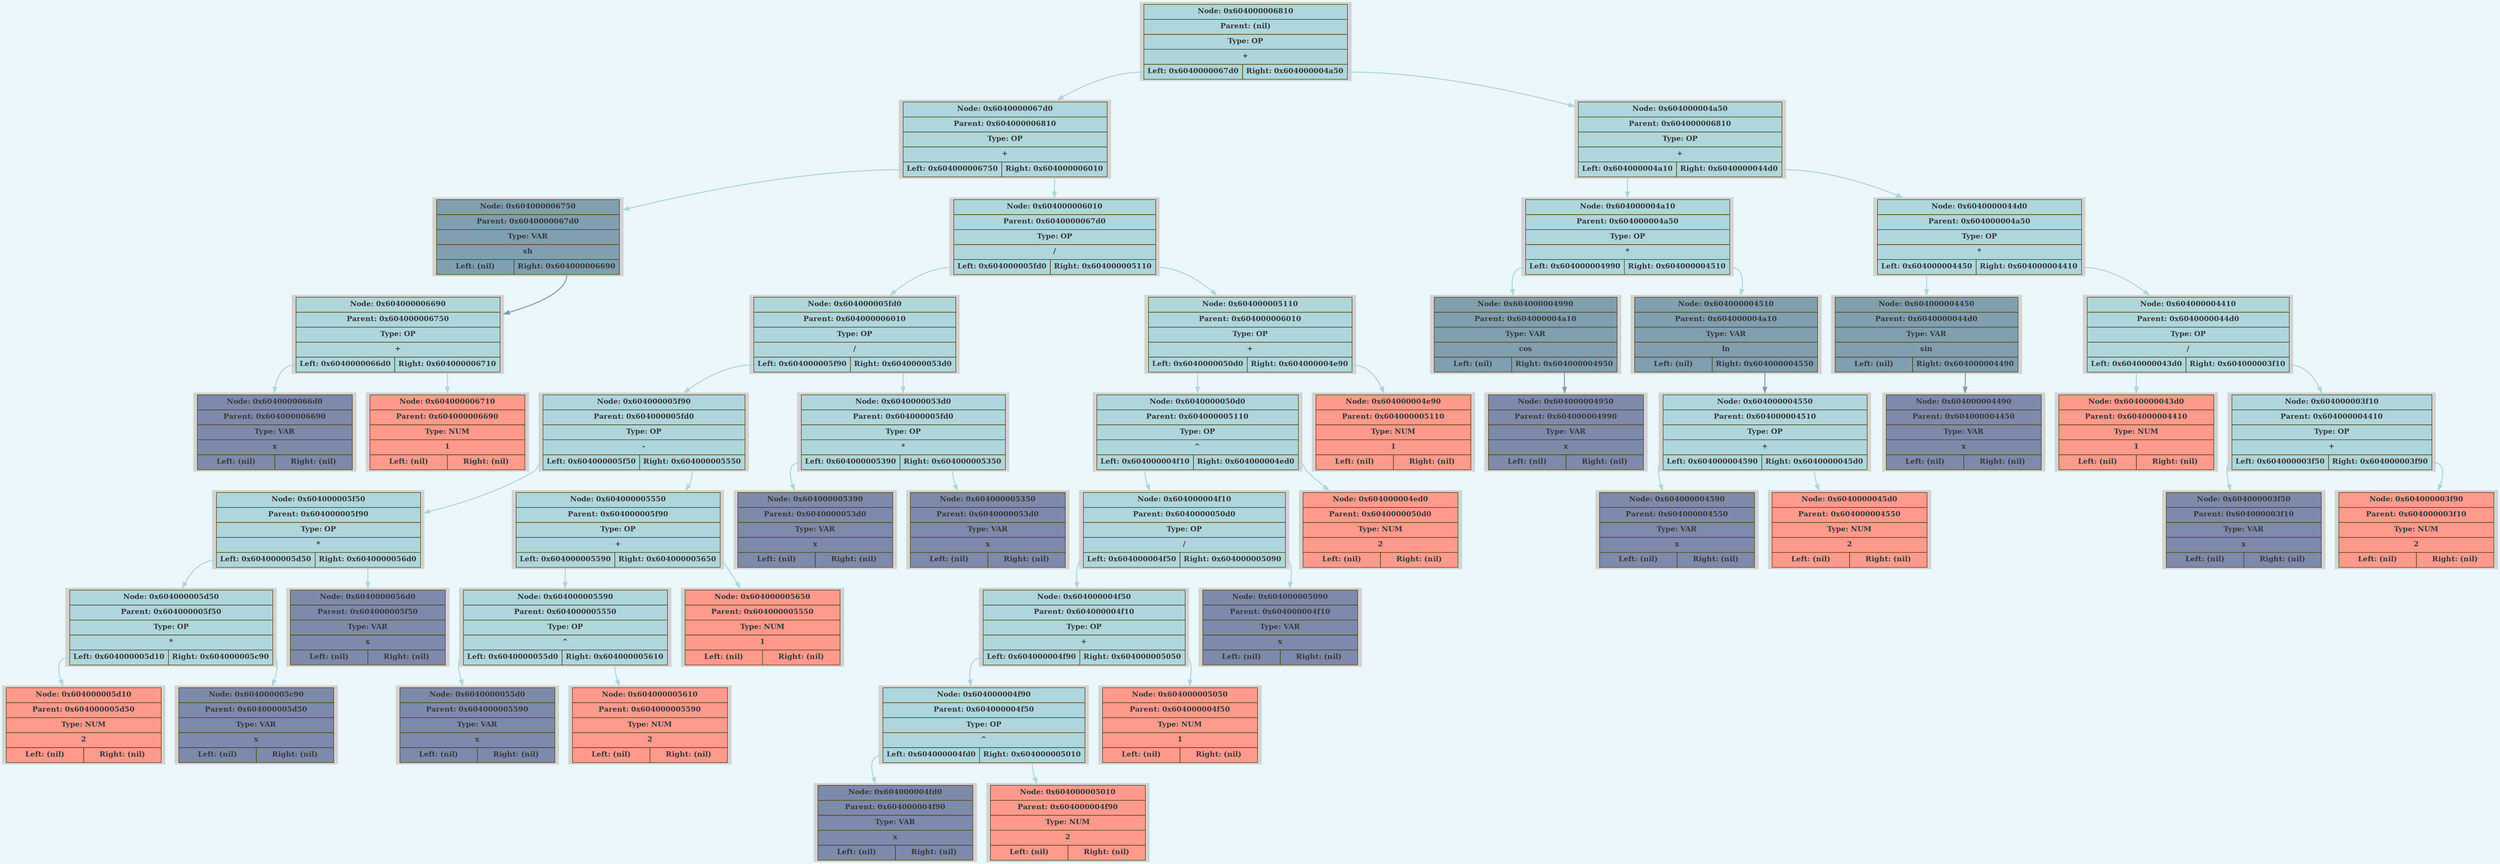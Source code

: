 digraph G {
	rankdir = HR;
	bgcolor="#ebf7fa";
	             node0x604000006810 [shape=plaintext; style=filled; label = <
		                     <table border="0" cellborder="1" cellspacing="0" cellpadding="6" bgcolor="#aed6dc" color="#4d3d03">
			                   <tr><td align='center' colspan='2'><FONT COLOR='#3a3a3a'><b>Node: 0x604000006810</b></FONT></td></tr>
			                   <tr><td align='center' colspan='2'><FONT COLOR='#3a3a3a'><b>Parent: (nil)</b></FONT></td></tr>
			                   <tr><td align='center' colspan='2'><FONT COLOR='#3a3a3a'><b>Type: OP</b></FONT></td></tr>
			                   <tr><td align='center' colspan='2'><FONT COLOR='#3a3a3a'><b>+</b></FONT></td></tr>
			                   <tr>
				                     <td WIDTH='150' PORT='left' align='center'><FONT COLOR='#3a3a3a'><b>Left: 0x6040000067d0</b></FONT></td>
				                     <td WIDTH='150' PORT='right' align='center'><FONT COLOR='#3a3a3a'><b>Right: 0x604000004a50</b></FONT></td>
			                   </tr>
		                     </table> >];
	             node0x6040000067d0 [shape=plaintext; style=filled; label = <
		                     <table border="0" cellborder="1" cellspacing="0" cellpadding="6" bgcolor="#aed6dc" color="#4d3d03">
			                   <tr><td align='center' colspan='2'><FONT COLOR='#3a3a3a'><b>Node: 0x6040000067d0</b></FONT></td></tr>
			                   <tr><td align='center' colspan='2'><FONT COLOR='#3a3a3a'><b>Parent: 0x604000006810</b></FONT></td></tr>
			                   <tr><td align='center' colspan='2'><FONT COLOR='#3a3a3a'><b>Type: OP</b></FONT></td></tr>
			                   <tr><td align='center' colspan='2'><FONT COLOR='#3a3a3a'><b>+</b></FONT></td></tr>
			                   <tr>
				                     <td WIDTH='150' PORT='left' align='center'><FONT COLOR='#3a3a3a'><b>Left: 0x604000006750</b></FONT></td>
				                     <td WIDTH='150' PORT='right' align='center'><FONT COLOR='#3a3a3a'><b>Right: 0x604000006010</b></FONT></td>
			                   </tr>
		                     </table> >];
	             node0x604000006750 [shape=plaintext; style=filled; label = <
		                     <table border="0" cellborder="1" cellspacing="0" cellpadding="6" bgcolor="#809fb0" color="#4d3d03">
			                   <tr><td align='center' colspan='2'><FONT COLOR='#3a3a3a'><b>Node: 0x604000006750</b></FONT></td></tr>
			                   <tr><td align='center' colspan='2'><FONT COLOR='#3a3a3a'><b>Parent: 0x6040000067d0</b></FONT></td></tr>
			                   <tr><td align='center' colspan='2'><FONT COLOR='#3a3a3a'><b>Type: VAR</b></FONT></td></tr>
			                   <tr><td align='center' colspan='2'><FONT COLOR='#3a3a3a'><b>sh</b></FONT></td></tr>
			                   <tr>
				                     <td WIDTH='150' PORT='left' align='center'><FONT COLOR='#3a3a3a'><b>Left: (nil)</b></FONT></td>
				                     <td WIDTH='150' PORT='right' align='center'><FONT COLOR='#3a3a3a'><b>Right: 0x604000006690</b></FONT></td>
			                   </tr>
		                     </table> >];
	             node0x604000006690 [shape=plaintext; style=filled; label = <
		                     <table border="0" cellborder="1" cellspacing="0" cellpadding="6" bgcolor="#aed6dc" color="#4d3d03">
			                   <tr><td align='center' colspan='2'><FONT COLOR='#3a3a3a'><b>Node: 0x604000006690</b></FONT></td></tr>
			                   <tr><td align='center' colspan='2'><FONT COLOR='#3a3a3a'><b>Parent: 0x604000006750</b></FONT></td></tr>
			                   <tr><td align='center' colspan='2'><FONT COLOR='#3a3a3a'><b>Type: OP</b></FONT></td></tr>
			                   <tr><td align='center' colspan='2'><FONT COLOR='#3a3a3a'><b>+</b></FONT></td></tr>
			                   <tr>
				                     <td WIDTH='150' PORT='left' align='center'><FONT COLOR='#3a3a3a'><b>Left: 0x6040000066d0</b></FONT></td>
				                     <td WIDTH='150' PORT='right' align='center'><FONT COLOR='#3a3a3a'><b>Right: 0x604000006710</b></FONT></td>
			                   </tr>
		                     </table> >];
	             node0x6040000066d0 [shape=plaintext; style=filled; label = <
		                     <table border="0" cellborder="1" cellspacing="0" cellpadding="6" bgcolor="#7e8aab" color="#4d3d03">
			                   <tr><td align='center' colspan='2'><FONT COLOR='#3a3a3a'><b>Node: 0x6040000066d0</b></FONT></td></tr>
			                   <tr><td align='center' colspan='2'><FONT COLOR='#3a3a3a'><b>Parent: 0x604000006690</b></FONT></td></tr>
			                   <tr><td align='center' colspan='2'><FONT COLOR='#3a3a3a'><b>Type: VAR</b></FONT></td></tr>
			                   <tr><td align='center' colspan='2'><FONT COLOR='#3a3a3a'><b>x</b></FONT></td></tr>
			                   <tr>
				                     <td WIDTH='150' PORT='left' align='center'><FONT COLOR='#3a3a3a'><b>Left: (nil)</b></FONT></td>
				                     <td WIDTH='150' PORT='right' align='center'><FONT COLOR='#3a3a3a'><b>Right: (nil)</b></FONT></td>
			                   </tr>
		                     </table> >];
	node0x604000006690:left -> node0x6040000066d0 [color="#aed6dc" style=bold; weight=1000];
	             node0x604000006710 [shape=plaintext; style=filled; label = <
		                     <table border="0" cellborder="1" cellspacing="0" cellpadding="6" bgcolor="#ff9a8d" color="#4d3d03">
			                   <tr><td align='center' colspan='2'><FONT COLOR='#3a3a3a'><b>Node: 0x604000006710</b></FONT></td></tr>
			                   <tr><td align='center' colspan='2'><FONT COLOR='#3a3a3a'><b>Parent: 0x604000006690</b></FONT></td></tr>
			                   <tr><td align='center' colspan='2'><FONT COLOR='#3a3a3a'><b>Type: NUM</b></FONT></td></tr>
			                   <tr><td align='center' colspan='2'><FONT COLOR='#3a3a3a'><b>1</b></FONT></td></tr>
			                   <tr>
				                     <td WIDTH='150' PORT='left' align='center'><FONT COLOR='#3a3a3a'><b>Left: (nil)</b></FONT></td>
				                     <td WIDTH='150' PORT='right' align='center'><FONT COLOR='#3a3a3a'><b>Right: (nil)</b></FONT></td>
			                   </tr>
		                     </table> >];
	node0x604000006690:right -> node0x604000006710 [color="#aed6dc" style=bold; weight=1000];
	node0x604000006750:right -> node0x604000006690 [color="#809fb0" style=bold; weight=1000];
	node0x6040000067d0:left -> node0x604000006750 [color="#aed6dc" style=bold; weight=1000];
	             node0x604000006010 [shape=plaintext; style=filled; label = <
		                     <table border="0" cellborder="1" cellspacing="0" cellpadding="6" bgcolor="#aed6dc" color="#4d3d03">
			                   <tr><td align='center' colspan='2'><FONT COLOR='#3a3a3a'><b>Node: 0x604000006010</b></FONT></td></tr>
			                   <tr><td align='center' colspan='2'><FONT COLOR='#3a3a3a'><b>Parent: 0x6040000067d0</b></FONT></td></tr>
			                   <tr><td align='center' colspan='2'><FONT COLOR='#3a3a3a'><b>Type: OP</b></FONT></td></tr>
			                   <tr><td align='center' colspan='2'><FONT COLOR='#3a3a3a'><b>/</b></FONT></td></tr>
			                   <tr>
				                     <td WIDTH='150' PORT='left' align='center'><FONT COLOR='#3a3a3a'><b>Left: 0x604000005fd0</b></FONT></td>
				                     <td WIDTH='150' PORT='right' align='center'><FONT COLOR='#3a3a3a'><b>Right: 0x604000005110</b></FONT></td>
			                   </tr>
		                     </table> >];
	             node0x604000005fd0 [shape=plaintext; style=filled; label = <
		                     <table border="0" cellborder="1" cellspacing="0" cellpadding="6" bgcolor="#aed6dc" color="#4d3d03">
			                   <tr><td align='center' colspan='2'><FONT COLOR='#3a3a3a'><b>Node: 0x604000005fd0</b></FONT></td></tr>
			                   <tr><td align='center' colspan='2'><FONT COLOR='#3a3a3a'><b>Parent: 0x604000006010</b></FONT></td></tr>
			                   <tr><td align='center' colspan='2'><FONT COLOR='#3a3a3a'><b>Type: OP</b></FONT></td></tr>
			                   <tr><td align='center' colspan='2'><FONT COLOR='#3a3a3a'><b>/</b></FONT></td></tr>
			                   <tr>
				                     <td WIDTH='150' PORT='left' align='center'><FONT COLOR='#3a3a3a'><b>Left: 0x604000005f90</b></FONT></td>
				                     <td WIDTH='150' PORT='right' align='center'><FONT COLOR='#3a3a3a'><b>Right: 0x6040000053d0</b></FONT></td>
			                   </tr>
		                     </table> >];
	             node0x604000005f90 [shape=plaintext; style=filled; label = <
		                     <table border="0" cellborder="1" cellspacing="0" cellpadding="6" bgcolor="#aed6dc" color="#4d3d03">
			                   <tr><td align='center' colspan='2'><FONT COLOR='#3a3a3a'><b>Node: 0x604000005f90</b></FONT></td></tr>
			                   <tr><td align='center' colspan='2'><FONT COLOR='#3a3a3a'><b>Parent: 0x604000005fd0</b></FONT></td></tr>
			                   <tr><td align='center' colspan='2'><FONT COLOR='#3a3a3a'><b>Type: OP</b></FONT></td></tr>
			                   <tr><td align='center' colspan='2'><FONT COLOR='#3a3a3a'><b>-</b></FONT></td></tr>
			                   <tr>
				                     <td WIDTH='150' PORT='left' align='center'><FONT COLOR='#3a3a3a'><b>Left: 0x604000005f50</b></FONT></td>
				                     <td WIDTH='150' PORT='right' align='center'><FONT COLOR='#3a3a3a'><b>Right: 0x604000005550</b></FONT></td>
			                   </tr>
		                     </table> >];
	             node0x604000005f50 [shape=plaintext; style=filled; label = <
		                     <table border="0" cellborder="1" cellspacing="0" cellpadding="6" bgcolor="#aed6dc" color="#4d3d03">
			                   <tr><td align='center' colspan='2'><FONT COLOR='#3a3a3a'><b>Node: 0x604000005f50</b></FONT></td></tr>
			                   <tr><td align='center' colspan='2'><FONT COLOR='#3a3a3a'><b>Parent: 0x604000005f90</b></FONT></td></tr>
			                   <tr><td align='center' colspan='2'><FONT COLOR='#3a3a3a'><b>Type: OP</b></FONT></td></tr>
			                   <tr><td align='center' colspan='2'><FONT COLOR='#3a3a3a'><b>*</b></FONT></td></tr>
			                   <tr>
				                     <td WIDTH='150' PORT='left' align='center'><FONT COLOR='#3a3a3a'><b>Left: 0x604000005d50</b></FONT></td>
				                     <td WIDTH='150' PORT='right' align='center'><FONT COLOR='#3a3a3a'><b>Right: 0x6040000056d0</b></FONT></td>
			                   </tr>
		                     </table> >];
	             node0x604000005d50 [shape=plaintext; style=filled; label = <
		                     <table border="0" cellborder="1" cellspacing="0" cellpadding="6" bgcolor="#aed6dc" color="#4d3d03">
			                   <tr><td align='center' colspan='2'><FONT COLOR='#3a3a3a'><b>Node: 0x604000005d50</b></FONT></td></tr>
			                   <tr><td align='center' colspan='2'><FONT COLOR='#3a3a3a'><b>Parent: 0x604000005f50</b></FONT></td></tr>
			                   <tr><td align='center' colspan='2'><FONT COLOR='#3a3a3a'><b>Type: OP</b></FONT></td></tr>
			                   <tr><td align='center' colspan='2'><FONT COLOR='#3a3a3a'><b>*</b></FONT></td></tr>
			                   <tr>
				                     <td WIDTH='150' PORT='left' align='center'><FONT COLOR='#3a3a3a'><b>Left: 0x604000005d10</b></FONT></td>
				                     <td WIDTH='150' PORT='right' align='center'><FONT COLOR='#3a3a3a'><b>Right: 0x604000005c90</b></FONT></td>
			                   </tr>
		                     </table> >];
	             node0x604000005d10 [shape=plaintext; style=filled; label = <
		                     <table border="0" cellborder="1" cellspacing="0" cellpadding="6" bgcolor="#ff9a8d" color="#4d3d03">
			                   <tr><td align='center' colspan='2'><FONT COLOR='#3a3a3a'><b>Node: 0x604000005d10</b></FONT></td></tr>
			                   <tr><td align='center' colspan='2'><FONT COLOR='#3a3a3a'><b>Parent: 0x604000005d50</b></FONT></td></tr>
			                   <tr><td align='center' colspan='2'><FONT COLOR='#3a3a3a'><b>Type: NUM</b></FONT></td></tr>
			                   <tr><td align='center' colspan='2'><FONT COLOR='#3a3a3a'><b>2</b></FONT></td></tr>
			                   <tr>
				                     <td WIDTH='150' PORT='left' align='center'><FONT COLOR='#3a3a3a'><b>Left: (nil)</b></FONT></td>
				                     <td WIDTH='150' PORT='right' align='center'><FONT COLOR='#3a3a3a'><b>Right: (nil)</b></FONT></td>
			                   </tr>
		                     </table> >];
	node0x604000005d50:left -> node0x604000005d10 [color="#aed6dc" style=bold; weight=1000];
	             node0x604000005c90 [shape=plaintext; style=filled; label = <
		                     <table border="0" cellborder="1" cellspacing="0" cellpadding="6" bgcolor="#7e8aab" color="#4d3d03">
			                   <tr><td align='center' colspan='2'><FONT COLOR='#3a3a3a'><b>Node: 0x604000005c90</b></FONT></td></tr>
			                   <tr><td align='center' colspan='2'><FONT COLOR='#3a3a3a'><b>Parent: 0x604000005d50</b></FONT></td></tr>
			                   <tr><td align='center' colspan='2'><FONT COLOR='#3a3a3a'><b>Type: VAR</b></FONT></td></tr>
			                   <tr><td align='center' colspan='2'><FONT COLOR='#3a3a3a'><b>x</b></FONT></td></tr>
			                   <tr>
				                     <td WIDTH='150' PORT='left' align='center'><FONT COLOR='#3a3a3a'><b>Left: (nil)</b></FONT></td>
				                     <td WIDTH='150' PORT='right' align='center'><FONT COLOR='#3a3a3a'><b>Right: (nil)</b></FONT></td>
			                   </tr>
		                     </table> >];
	node0x604000005d50:right -> node0x604000005c90 [color="#aed6dc" style=bold; weight=1000];
	node0x604000005f50:left -> node0x604000005d50 [color="#aed6dc" style=bold; weight=1000];
	             node0x6040000056d0 [shape=plaintext; style=filled; label = <
		                     <table border="0" cellborder="1" cellspacing="0" cellpadding="6" bgcolor="#7e8aab" color="#4d3d03">
			                   <tr><td align='center' colspan='2'><FONT COLOR='#3a3a3a'><b>Node: 0x6040000056d0</b></FONT></td></tr>
			                   <tr><td align='center' colspan='2'><FONT COLOR='#3a3a3a'><b>Parent: 0x604000005f50</b></FONT></td></tr>
			                   <tr><td align='center' colspan='2'><FONT COLOR='#3a3a3a'><b>Type: VAR</b></FONT></td></tr>
			                   <tr><td align='center' colspan='2'><FONT COLOR='#3a3a3a'><b>x</b></FONT></td></tr>
			                   <tr>
				                     <td WIDTH='150' PORT='left' align='center'><FONT COLOR='#3a3a3a'><b>Left: (nil)</b></FONT></td>
				                     <td WIDTH='150' PORT='right' align='center'><FONT COLOR='#3a3a3a'><b>Right: (nil)</b></FONT></td>
			                   </tr>
		                     </table> >];
	node0x604000005f50:right -> node0x6040000056d0 [color="#aed6dc" style=bold; weight=1000];
	node0x604000005f90:left -> node0x604000005f50 [color="#aed6dc" style=bold; weight=1000];
	             node0x604000005550 [shape=plaintext; style=filled; label = <
		                     <table border="0" cellborder="1" cellspacing="0" cellpadding="6" bgcolor="#aed6dc" color="#4d3d03">
			                   <tr><td align='center' colspan='2'><FONT COLOR='#3a3a3a'><b>Node: 0x604000005550</b></FONT></td></tr>
			                   <tr><td align='center' colspan='2'><FONT COLOR='#3a3a3a'><b>Parent: 0x604000005f90</b></FONT></td></tr>
			                   <tr><td align='center' colspan='2'><FONT COLOR='#3a3a3a'><b>Type: OP</b></FONT></td></tr>
			                   <tr><td align='center' colspan='2'><FONT COLOR='#3a3a3a'><b>+</b></FONT></td></tr>
			                   <tr>
				                     <td WIDTH='150' PORT='left' align='center'><FONT COLOR='#3a3a3a'><b>Left: 0x604000005590</b></FONT></td>
				                     <td WIDTH='150' PORT='right' align='center'><FONT COLOR='#3a3a3a'><b>Right: 0x604000005650</b></FONT></td>
			                   </tr>
		                     </table> >];
	             node0x604000005590 [shape=plaintext; style=filled; label = <
		                     <table border="0" cellborder="1" cellspacing="0" cellpadding="6" bgcolor="#aed6dc" color="#4d3d03">
			                   <tr><td align='center' colspan='2'><FONT COLOR='#3a3a3a'><b>Node: 0x604000005590</b></FONT></td></tr>
			                   <tr><td align='center' colspan='2'><FONT COLOR='#3a3a3a'><b>Parent: 0x604000005550</b></FONT></td></tr>
			                   <tr><td align='center' colspan='2'><FONT COLOR='#3a3a3a'><b>Type: OP</b></FONT></td></tr>
			                   <tr><td align='center' colspan='2'><FONT COLOR='#3a3a3a'><b>^</b></FONT></td></tr>
			                   <tr>
				                     <td WIDTH='150' PORT='left' align='center'><FONT COLOR='#3a3a3a'><b>Left: 0x6040000055d0</b></FONT></td>
				                     <td WIDTH='150' PORT='right' align='center'><FONT COLOR='#3a3a3a'><b>Right: 0x604000005610</b></FONT></td>
			                   </tr>
		                     </table> >];
	             node0x6040000055d0 [shape=plaintext; style=filled; label = <
		                     <table border="0" cellborder="1" cellspacing="0" cellpadding="6" bgcolor="#7e8aab" color="#4d3d03">
			                   <tr><td align='center' colspan='2'><FONT COLOR='#3a3a3a'><b>Node: 0x6040000055d0</b></FONT></td></tr>
			                   <tr><td align='center' colspan='2'><FONT COLOR='#3a3a3a'><b>Parent: 0x604000005590</b></FONT></td></tr>
			                   <tr><td align='center' colspan='2'><FONT COLOR='#3a3a3a'><b>Type: VAR</b></FONT></td></tr>
			                   <tr><td align='center' colspan='2'><FONT COLOR='#3a3a3a'><b>x</b></FONT></td></tr>
			                   <tr>
				                     <td WIDTH='150' PORT='left' align='center'><FONT COLOR='#3a3a3a'><b>Left: (nil)</b></FONT></td>
				                     <td WIDTH='150' PORT='right' align='center'><FONT COLOR='#3a3a3a'><b>Right: (nil)</b></FONT></td>
			                   </tr>
		                     </table> >];
	node0x604000005590:left -> node0x6040000055d0 [color="#aed6dc" style=bold; weight=1000];
	             node0x604000005610 [shape=plaintext; style=filled; label = <
		                     <table border="0" cellborder="1" cellspacing="0" cellpadding="6" bgcolor="#ff9a8d" color="#4d3d03">
			                   <tr><td align='center' colspan='2'><FONT COLOR='#3a3a3a'><b>Node: 0x604000005610</b></FONT></td></tr>
			                   <tr><td align='center' colspan='2'><FONT COLOR='#3a3a3a'><b>Parent: 0x604000005590</b></FONT></td></tr>
			                   <tr><td align='center' colspan='2'><FONT COLOR='#3a3a3a'><b>Type: NUM</b></FONT></td></tr>
			                   <tr><td align='center' colspan='2'><FONT COLOR='#3a3a3a'><b>2</b></FONT></td></tr>
			                   <tr>
				                     <td WIDTH='150' PORT='left' align='center'><FONT COLOR='#3a3a3a'><b>Left: (nil)</b></FONT></td>
				                     <td WIDTH='150' PORT='right' align='center'><FONT COLOR='#3a3a3a'><b>Right: (nil)</b></FONT></td>
			                   </tr>
		                     </table> >];
	node0x604000005590:right -> node0x604000005610 [color="#aed6dc" style=bold; weight=1000];
	node0x604000005550:left -> node0x604000005590 [color="#aed6dc" style=bold; weight=1000];
	             node0x604000005650 [shape=plaintext; style=filled; label = <
		                     <table border="0" cellborder="1" cellspacing="0" cellpadding="6" bgcolor="#ff9a8d" color="#4d3d03">
			                   <tr><td align='center' colspan='2'><FONT COLOR='#3a3a3a'><b>Node: 0x604000005650</b></FONT></td></tr>
			                   <tr><td align='center' colspan='2'><FONT COLOR='#3a3a3a'><b>Parent: 0x604000005550</b></FONT></td></tr>
			                   <tr><td align='center' colspan='2'><FONT COLOR='#3a3a3a'><b>Type: NUM</b></FONT></td></tr>
			                   <tr><td align='center' colspan='2'><FONT COLOR='#3a3a3a'><b>1</b></FONT></td></tr>
			                   <tr>
				                     <td WIDTH='150' PORT='left' align='center'><FONT COLOR='#3a3a3a'><b>Left: (nil)</b></FONT></td>
				                     <td WIDTH='150' PORT='right' align='center'><FONT COLOR='#3a3a3a'><b>Right: (nil)</b></FONT></td>
			                   </tr>
		                     </table> >];
	node0x604000005550:right -> node0x604000005650 [color="#aed6dc" style=bold; weight=1000];
	node0x604000005f90:right -> node0x604000005550 [color="#aed6dc" style=bold; weight=1000];
	node0x604000005fd0:left -> node0x604000005f90 [color="#aed6dc" style=bold; weight=1000];
	             node0x6040000053d0 [shape=plaintext; style=filled; label = <
		                     <table border="0" cellborder="1" cellspacing="0" cellpadding="6" bgcolor="#aed6dc" color="#4d3d03">
			                   <tr><td align='center' colspan='2'><FONT COLOR='#3a3a3a'><b>Node: 0x6040000053d0</b></FONT></td></tr>
			                   <tr><td align='center' colspan='2'><FONT COLOR='#3a3a3a'><b>Parent: 0x604000005fd0</b></FONT></td></tr>
			                   <tr><td align='center' colspan='2'><FONT COLOR='#3a3a3a'><b>Type: OP</b></FONT></td></tr>
			                   <tr><td align='center' colspan='2'><FONT COLOR='#3a3a3a'><b>*</b></FONT></td></tr>
			                   <tr>
				                     <td WIDTH='150' PORT='left' align='center'><FONT COLOR='#3a3a3a'><b>Left: 0x604000005390</b></FONT></td>
				                     <td WIDTH='150' PORT='right' align='center'><FONT COLOR='#3a3a3a'><b>Right: 0x604000005350</b></FONT></td>
			                   </tr>
		                     </table> >];
	             node0x604000005390 [shape=plaintext; style=filled; label = <
		                     <table border="0" cellborder="1" cellspacing="0" cellpadding="6" bgcolor="#7e8aab" color="#4d3d03">
			                   <tr><td align='center' colspan='2'><FONT COLOR='#3a3a3a'><b>Node: 0x604000005390</b></FONT></td></tr>
			                   <tr><td align='center' colspan='2'><FONT COLOR='#3a3a3a'><b>Parent: 0x6040000053d0</b></FONT></td></tr>
			                   <tr><td align='center' colspan='2'><FONT COLOR='#3a3a3a'><b>Type: VAR</b></FONT></td></tr>
			                   <tr><td align='center' colspan='2'><FONT COLOR='#3a3a3a'><b>x</b></FONT></td></tr>
			                   <tr>
				                     <td WIDTH='150' PORT='left' align='center'><FONT COLOR='#3a3a3a'><b>Left: (nil)</b></FONT></td>
				                     <td WIDTH='150' PORT='right' align='center'><FONT COLOR='#3a3a3a'><b>Right: (nil)</b></FONT></td>
			                   </tr>
		                     </table> >];
	node0x6040000053d0:left -> node0x604000005390 [color="#aed6dc" style=bold; weight=1000];
	             node0x604000005350 [shape=plaintext; style=filled; label = <
		                     <table border="0" cellborder="1" cellspacing="0" cellpadding="6" bgcolor="#7e8aab" color="#4d3d03">
			                   <tr><td align='center' colspan='2'><FONT COLOR='#3a3a3a'><b>Node: 0x604000005350</b></FONT></td></tr>
			                   <tr><td align='center' colspan='2'><FONT COLOR='#3a3a3a'><b>Parent: 0x6040000053d0</b></FONT></td></tr>
			                   <tr><td align='center' colspan='2'><FONT COLOR='#3a3a3a'><b>Type: VAR</b></FONT></td></tr>
			                   <tr><td align='center' colspan='2'><FONT COLOR='#3a3a3a'><b>x</b></FONT></td></tr>
			                   <tr>
				                     <td WIDTH='150' PORT='left' align='center'><FONT COLOR='#3a3a3a'><b>Left: (nil)</b></FONT></td>
				                     <td WIDTH='150' PORT='right' align='center'><FONT COLOR='#3a3a3a'><b>Right: (nil)</b></FONT></td>
			                   </tr>
		                     </table> >];
	node0x6040000053d0:right -> node0x604000005350 [color="#aed6dc" style=bold; weight=1000];
	node0x604000005fd0:right -> node0x6040000053d0 [color="#aed6dc" style=bold; weight=1000];
	node0x604000006010:left -> node0x604000005fd0 [color="#aed6dc" style=bold; weight=1000];
	             node0x604000005110 [shape=plaintext; style=filled; label = <
		                     <table border="0" cellborder="1" cellspacing="0" cellpadding="6" bgcolor="#aed6dc" color="#4d3d03">
			                   <tr><td align='center' colspan='2'><FONT COLOR='#3a3a3a'><b>Node: 0x604000005110</b></FONT></td></tr>
			                   <tr><td align='center' colspan='2'><FONT COLOR='#3a3a3a'><b>Parent: 0x604000006010</b></FONT></td></tr>
			                   <tr><td align='center' colspan='2'><FONT COLOR='#3a3a3a'><b>Type: OP</b></FONT></td></tr>
			                   <tr><td align='center' colspan='2'><FONT COLOR='#3a3a3a'><b>+</b></FONT></td></tr>
			                   <tr>
				                     <td WIDTH='150' PORT='left' align='center'><FONT COLOR='#3a3a3a'><b>Left: 0x6040000050d0</b></FONT></td>
				                     <td WIDTH='150' PORT='right' align='center'><FONT COLOR='#3a3a3a'><b>Right: 0x604000004e90</b></FONT></td>
			                   </tr>
		                     </table> >];
	             node0x6040000050d0 [shape=plaintext; style=filled; label = <
		                     <table border="0" cellborder="1" cellspacing="0" cellpadding="6" bgcolor="#aed6dc" color="#4d3d03">
			                   <tr><td align='center' colspan='2'><FONT COLOR='#3a3a3a'><b>Node: 0x6040000050d0</b></FONT></td></tr>
			                   <tr><td align='center' colspan='2'><FONT COLOR='#3a3a3a'><b>Parent: 0x604000005110</b></FONT></td></tr>
			                   <tr><td align='center' colspan='2'><FONT COLOR='#3a3a3a'><b>Type: OP</b></FONT></td></tr>
			                   <tr><td align='center' colspan='2'><FONT COLOR='#3a3a3a'><b>^</b></FONT></td></tr>
			                   <tr>
				                     <td WIDTH='150' PORT='left' align='center'><FONT COLOR='#3a3a3a'><b>Left: 0x604000004f10</b></FONT></td>
				                     <td WIDTH='150' PORT='right' align='center'><FONT COLOR='#3a3a3a'><b>Right: 0x604000004ed0</b></FONT></td>
			                   </tr>
		                     </table> >];
	             node0x604000004f10 [shape=plaintext; style=filled; label = <
		                     <table border="0" cellborder="1" cellspacing="0" cellpadding="6" bgcolor="#aed6dc" color="#4d3d03">
			                   <tr><td align='center' colspan='2'><FONT COLOR='#3a3a3a'><b>Node: 0x604000004f10</b></FONT></td></tr>
			                   <tr><td align='center' colspan='2'><FONT COLOR='#3a3a3a'><b>Parent: 0x6040000050d0</b></FONT></td></tr>
			                   <tr><td align='center' colspan='2'><FONT COLOR='#3a3a3a'><b>Type: OP</b></FONT></td></tr>
			                   <tr><td align='center' colspan='2'><FONT COLOR='#3a3a3a'><b>/</b></FONT></td></tr>
			                   <tr>
				                     <td WIDTH='150' PORT='left' align='center'><FONT COLOR='#3a3a3a'><b>Left: 0x604000004f50</b></FONT></td>
				                     <td WIDTH='150' PORT='right' align='center'><FONT COLOR='#3a3a3a'><b>Right: 0x604000005090</b></FONT></td>
			                   </tr>
		                     </table> >];
	             node0x604000004f50 [shape=plaintext; style=filled; label = <
		                     <table border="0" cellborder="1" cellspacing="0" cellpadding="6" bgcolor="#aed6dc" color="#4d3d03">
			                   <tr><td align='center' colspan='2'><FONT COLOR='#3a3a3a'><b>Node: 0x604000004f50</b></FONT></td></tr>
			                   <tr><td align='center' colspan='2'><FONT COLOR='#3a3a3a'><b>Parent: 0x604000004f10</b></FONT></td></tr>
			                   <tr><td align='center' colspan='2'><FONT COLOR='#3a3a3a'><b>Type: OP</b></FONT></td></tr>
			                   <tr><td align='center' colspan='2'><FONT COLOR='#3a3a3a'><b>+</b></FONT></td></tr>
			                   <tr>
				                     <td WIDTH='150' PORT='left' align='center'><FONT COLOR='#3a3a3a'><b>Left: 0x604000004f90</b></FONT></td>
				                     <td WIDTH='150' PORT='right' align='center'><FONT COLOR='#3a3a3a'><b>Right: 0x604000005050</b></FONT></td>
			                   </tr>
		                     </table> >];
	             node0x604000004f90 [shape=plaintext; style=filled; label = <
		                     <table border="0" cellborder="1" cellspacing="0" cellpadding="6" bgcolor="#aed6dc" color="#4d3d03">
			                   <tr><td align='center' colspan='2'><FONT COLOR='#3a3a3a'><b>Node: 0x604000004f90</b></FONT></td></tr>
			                   <tr><td align='center' colspan='2'><FONT COLOR='#3a3a3a'><b>Parent: 0x604000004f50</b></FONT></td></tr>
			                   <tr><td align='center' colspan='2'><FONT COLOR='#3a3a3a'><b>Type: OP</b></FONT></td></tr>
			                   <tr><td align='center' colspan='2'><FONT COLOR='#3a3a3a'><b>^</b></FONT></td></tr>
			                   <tr>
				                     <td WIDTH='150' PORT='left' align='center'><FONT COLOR='#3a3a3a'><b>Left: 0x604000004fd0</b></FONT></td>
				                     <td WIDTH='150' PORT='right' align='center'><FONT COLOR='#3a3a3a'><b>Right: 0x604000005010</b></FONT></td>
			                   </tr>
		                     </table> >];
	             node0x604000004fd0 [shape=plaintext; style=filled; label = <
		                     <table border="0" cellborder="1" cellspacing="0" cellpadding="6" bgcolor="#7e8aab" color="#4d3d03">
			                   <tr><td align='center' colspan='2'><FONT COLOR='#3a3a3a'><b>Node: 0x604000004fd0</b></FONT></td></tr>
			                   <tr><td align='center' colspan='2'><FONT COLOR='#3a3a3a'><b>Parent: 0x604000004f90</b></FONT></td></tr>
			                   <tr><td align='center' colspan='2'><FONT COLOR='#3a3a3a'><b>Type: VAR</b></FONT></td></tr>
			                   <tr><td align='center' colspan='2'><FONT COLOR='#3a3a3a'><b>x</b></FONT></td></tr>
			                   <tr>
				                     <td WIDTH='150' PORT='left' align='center'><FONT COLOR='#3a3a3a'><b>Left: (nil)</b></FONT></td>
				                     <td WIDTH='150' PORT='right' align='center'><FONT COLOR='#3a3a3a'><b>Right: (nil)</b></FONT></td>
			                   </tr>
		                     </table> >];
	node0x604000004f90:left -> node0x604000004fd0 [color="#aed6dc" style=bold; weight=1000];
	             node0x604000005010 [shape=plaintext; style=filled; label = <
		                     <table border="0" cellborder="1" cellspacing="0" cellpadding="6" bgcolor="#ff9a8d" color="#4d3d03">
			                   <tr><td align='center' colspan='2'><FONT COLOR='#3a3a3a'><b>Node: 0x604000005010</b></FONT></td></tr>
			                   <tr><td align='center' colspan='2'><FONT COLOR='#3a3a3a'><b>Parent: 0x604000004f90</b></FONT></td></tr>
			                   <tr><td align='center' colspan='2'><FONT COLOR='#3a3a3a'><b>Type: NUM</b></FONT></td></tr>
			                   <tr><td align='center' colspan='2'><FONT COLOR='#3a3a3a'><b>2</b></FONT></td></tr>
			                   <tr>
				                     <td WIDTH='150' PORT='left' align='center'><FONT COLOR='#3a3a3a'><b>Left: (nil)</b></FONT></td>
				                     <td WIDTH='150' PORT='right' align='center'><FONT COLOR='#3a3a3a'><b>Right: (nil)</b></FONT></td>
			                   </tr>
		                     </table> >];
	node0x604000004f90:right -> node0x604000005010 [color="#aed6dc" style=bold; weight=1000];
	node0x604000004f50:left -> node0x604000004f90 [color="#aed6dc" style=bold; weight=1000];
	             node0x604000005050 [shape=plaintext; style=filled; label = <
		                     <table border="0" cellborder="1" cellspacing="0" cellpadding="6" bgcolor="#ff9a8d" color="#4d3d03">
			                   <tr><td align='center' colspan='2'><FONT COLOR='#3a3a3a'><b>Node: 0x604000005050</b></FONT></td></tr>
			                   <tr><td align='center' colspan='2'><FONT COLOR='#3a3a3a'><b>Parent: 0x604000004f50</b></FONT></td></tr>
			                   <tr><td align='center' colspan='2'><FONT COLOR='#3a3a3a'><b>Type: NUM</b></FONT></td></tr>
			                   <tr><td align='center' colspan='2'><FONT COLOR='#3a3a3a'><b>1</b></FONT></td></tr>
			                   <tr>
				                     <td WIDTH='150' PORT='left' align='center'><FONT COLOR='#3a3a3a'><b>Left: (nil)</b></FONT></td>
				                     <td WIDTH='150' PORT='right' align='center'><FONT COLOR='#3a3a3a'><b>Right: (nil)</b></FONT></td>
			                   </tr>
		                     </table> >];
	node0x604000004f50:right -> node0x604000005050 [color="#aed6dc" style=bold; weight=1000];
	node0x604000004f10:left -> node0x604000004f50 [color="#aed6dc" style=bold; weight=1000];
	             node0x604000005090 [shape=plaintext; style=filled; label = <
		                     <table border="0" cellborder="1" cellspacing="0" cellpadding="6" bgcolor="#7e8aab" color="#4d3d03">
			                   <tr><td align='center' colspan='2'><FONT COLOR='#3a3a3a'><b>Node: 0x604000005090</b></FONT></td></tr>
			                   <tr><td align='center' colspan='2'><FONT COLOR='#3a3a3a'><b>Parent: 0x604000004f10</b></FONT></td></tr>
			                   <tr><td align='center' colspan='2'><FONT COLOR='#3a3a3a'><b>Type: VAR</b></FONT></td></tr>
			                   <tr><td align='center' colspan='2'><FONT COLOR='#3a3a3a'><b>x</b></FONT></td></tr>
			                   <tr>
				                     <td WIDTH='150' PORT='left' align='center'><FONT COLOR='#3a3a3a'><b>Left: (nil)</b></FONT></td>
				                     <td WIDTH='150' PORT='right' align='center'><FONT COLOR='#3a3a3a'><b>Right: (nil)</b></FONT></td>
			                   </tr>
		                     </table> >];
	node0x604000004f10:right -> node0x604000005090 [color="#aed6dc" style=bold; weight=1000];
	node0x6040000050d0:left -> node0x604000004f10 [color="#aed6dc" style=bold; weight=1000];
	             node0x604000004ed0 [shape=plaintext; style=filled; label = <
		                     <table border="0" cellborder="1" cellspacing="0" cellpadding="6" bgcolor="#ff9a8d" color="#4d3d03">
			                   <tr><td align='center' colspan='2'><FONT COLOR='#3a3a3a'><b>Node: 0x604000004ed0</b></FONT></td></tr>
			                   <tr><td align='center' colspan='2'><FONT COLOR='#3a3a3a'><b>Parent: 0x6040000050d0</b></FONT></td></tr>
			                   <tr><td align='center' colspan='2'><FONT COLOR='#3a3a3a'><b>Type: NUM</b></FONT></td></tr>
			                   <tr><td align='center' colspan='2'><FONT COLOR='#3a3a3a'><b>2</b></FONT></td></tr>
			                   <tr>
				                     <td WIDTH='150' PORT='left' align='center'><FONT COLOR='#3a3a3a'><b>Left: (nil)</b></FONT></td>
				                     <td WIDTH='150' PORT='right' align='center'><FONT COLOR='#3a3a3a'><b>Right: (nil)</b></FONT></td>
			                   </tr>
		                     </table> >];
	node0x6040000050d0:right -> node0x604000004ed0 [color="#aed6dc" style=bold; weight=1000];
	node0x604000005110:left -> node0x6040000050d0 [color="#aed6dc" style=bold; weight=1000];
	             node0x604000004e90 [shape=plaintext; style=filled; label = <
		                     <table border="0" cellborder="1" cellspacing="0" cellpadding="6" bgcolor="#ff9a8d" color="#4d3d03">
			                   <tr><td align='center' colspan='2'><FONT COLOR='#3a3a3a'><b>Node: 0x604000004e90</b></FONT></td></tr>
			                   <tr><td align='center' colspan='2'><FONT COLOR='#3a3a3a'><b>Parent: 0x604000005110</b></FONT></td></tr>
			                   <tr><td align='center' colspan='2'><FONT COLOR='#3a3a3a'><b>Type: NUM</b></FONT></td></tr>
			                   <tr><td align='center' colspan='2'><FONT COLOR='#3a3a3a'><b>1</b></FONT></td></tr>
			                   <tr>
				                     <td WIDTH='150' PORT='left' align='center'><FONT COLOR='#3a3a3a'><b>Left: (nil)</b></FONT></td>
				                     <td WIDTH='150' PORT='right' align='center'><FONT COLOR='#3a3a3a'><b>Right: (nil)</b></FONT></td>
			                   </tr>
		                     </table> >];
	node0x604000005110:right -> node0x604000004e90 [color="#aed6dc" style=bold; weight=1000];
	node0x604000006010:right -> node0x604000005110 [color="#aed6dc" style=bold; weight=1000];
	node0x6040000067d0:right -> node0x604000006010 [color="#aed6dc" style=bold; weight=1000];
	node0x604000006810:left -> node0x6040000067d0 [color="#aed6dc" style=bold; weight=1000];
	             node0x604000004a50 [shape=plaintext; style=filled; label = <
		                     <table border="0" cellborder="1" cellspacing="0" cellpadding="6" bgcolor="#aed6dc" color="#4d3d03">
			                   <tr><td align='center' colspan='2'><FONT COLOR='#3a3a3a'><b>Node: 0x604000004a50</b></FONT></td></tr>
			                   <tr><td align='center' colspan='2'><FONT COLOR='#3a3a3a'><b>Parent: 0x604000006810</b></FONT></td></tr>
			                   <tr><td align='center' colspan='2'><FONT COLOR='#3a3a3a'><b>Type: OP</b></FONT></td></tr>
			                   <tr><td align='center' colspan='2'><FONT COLOR='#3a3a3a'><b>+</b></FONT></td></tr>
			                   <tr>
				                     <td WIDTH='150' PORT='left' align='center'><FONT COLOR='#3a3a3a'><b>Left: 0x604000004a10</b></FONT></td>
				                     <td WIDTH='150' PORT='right' align='center'><FONT COLOR='#3a3a3a'><b>Right: 0x6040000044d0</b></FONT></td>
			                   </tr>
		                     </table> >];
	             node0x604000004a10 [shape=plaintext; style=filled; label = <
		                     <table border="0" cellborder="1" cellspacing="0" cellpadding="6" bgcolor="#aed6dc" color="#4d3d03">
			                   <tr><td align='center' colspan='2'><FONT COLOR='#3a3a3a'><b>Node: 0x604000004a10</b></FONT></td></tr>
			                   <tr><td align='center' colspan='2'><FONT COLOR='#3a3a3a'><b>Parent: 0x604000004a50</b></FONT></td></tr>
			                   <tr><td align='center' colspan='2'><FONT COLOR='#3a3a3a'><b>Type: OP</b></FONT></td></tr>
			                   <tr><td align='center' colspan='2'><FONT COLOR='#3a3a3a'><b>*</b></FONT></td></tr>
			                   <tr>
				                     <td WIDTH='150' PORT='left' align='center'><FONT COLOR='#3a3a3a'><b>Left: 0x604000004990</b></FONT></td>
				                     <td WIDTH='150' PORT='right' align='center'><FONT COLOR='#3a3a3a'><b>Right: 0x604000004510</b></FONT></td>
			                   </tr>
		                     </table> >];
	             node0x604000004990 [shape=plaintext; style=filled; label = <
		                     <table border="0" cellborder="1" cellspacing="0" cellpadding="6" bgcolor="#809fb0" color="#4d3d03">
			                   <tr><td align='center' colspan='2'><FONT COLOR='#3a3a3a'><b>Node: 0x604000004990</b></FONT></td></tr>
			                   <tr><td align='center' colspan='2'><FONT COLOR='#3a3a3a'><b>Parent: 0x604000004a10</b></FONT></td></tr>
			                   <tr><td align='center' colspan='2'><FONT COLOR='#3a3a3a'><b>Type: VAR</b></FONT></td></tr>
			                   <tr><td align='center' colspan='2'><FONT COLOR='#3a3a3a'><b>cos</b></FONT></td></tr>
			                   <tr>
				                     <td WIDTH='150' PORT='left' align='center'><FONT COLOR='#3a3a3a'><b>Left: (nil)</b></FONT></td>
				                     <td WIDTH='150' PORT='right' align='center'><FONT COLOR='#3a3a3a'><b>Right: 0x604000004950</b></FONT></td>
			                   </tr>
		                     </table> >];
	             node0x604000004950 [shape=plaintext; style=filled; label = <
		                     <table border="0" cellborder="1" cellspacing="0" cellpadding="6" bgcolor="#7e8aab" color="#4d3d03">
			                   <tr><td align='center' colspan='2'><FONT COLOR='#3a3a3a'><b>Node: 0x604000004950</b></FONT></td></tr>
			                   <tr><td align='center' colspan='2'><FONT COLOR='#3a3a3a'><b>Parent: 0x604000004990</b></FONT></td></tr>
			                   <tr><td align='center' colspan='2'><FONT COLOR='#3a3a3a'><b>Type: VAR</b></FONT></td></tr>
			                   <tr><td align='center' colspan='2'><FONT COLOR='#3a3a3a'><b>x</b></FONT></td></tr>
			                   <tr>
				                     <td WIDTH='150' PORT='left' align='center'><FONT COLOR='#3a3a3a'><b>Left: (nil)</b></FONT></td>
				                     <td WIDTH='150' PORT='right' align='center'><FONT COLOR='#3a3a3a'><b>Right: (nil)</b></FONT></td>
			                   </tr>
		                     </table> >];
	node0x604000004990:right -> node0x604000004950 [color="#809fb0" style=bold; weight=1000];
	node0x604000004a10:left -> node0x604000004990 [color="#aed6dc" style=bold; weight=1000];
	             node0x604000004510 [shape=plaintext; style=filled; label = <
		                     <table border="0" cellborder="1" cellspacing="0" cellpadding="6" bgcolor="#809fb0" color="#4d3d03">
			                   <tr><td align='center' colspan='2'><FONT COLOR='#3a3a3a'><b>Node: 0x604000004510</b></FONT></td></tr>
			                   <tr><td align='center' colspan='2'><FONT COLOR='#3a3a3a'><b>Parent: 0x604000004a10</b></FONT></td></tr>
			                   <tr><td align='center' colspan='2'><FONT COLOR='#3a3a3a'><b>Type: VAR</b></FONT></td></tr>
			                   <tr><td align='center' colspan='2'><FONT COLOR='#3a3a3a'><b>ln</b></FONT></td></tr>
			                   <tr>
				                     <td WIDTH='150' PORT='left' align='center'><FONT COLOR='#3a3a3a'><b>Left: (nil)</b></FONT></td>
				                     <td WIDTH='150' PORT='right' align='center'><FONT COLOR='#3a3a3a'><b>Right: 0x604000004550</b></FONT></td>
			                   </tr>
		                     </table> >];
	             node0x604000004550 [shape=plaintext; style=filled; label = <
		                     <table border="0" cellborder="1" cellspacing="0" cellpadding="6" bgcolor="#aed6dc" color="#4d3d03">
			                   <tr><td align='center' colspan='2'><FONT COLOR='#3a3a3a'><b>Node: 0x604000004550</b></FONT></td></tr>
			                   <tr><td align='center' colspan='2'><FONT COLOR='#3a3a3a'><b>Parent: 0x604000004510</b></FONT></td></tr>
			                   <tr><td align='center' colspan='2'><FONT COLOR='#3a3a3a'><b>Type: OP</b></FONT></td></tr>
			                   <tr><td align='center' colspan='2'><FONT COLOR='#3a3a3a'><b>+</b></FONT></td></tr>
			                   <tr>
				                     <td WIDTH='150' PORT='left' align='center'><FONT COLOR='#3a3a3a'><b>Left: 0x604000004590</b></FONT></td>
				                     <td WIDTH='150' PORT='right' align='center'><FONT COLOR='#3a3a3a'><b>Right: 0x6040000045d0</b></FONT></td>
			                   </tr>
		                     </table> >];
	             node0x604000004590 [shape=plaintext; style=filled; label = <
		                     <table border="0" cellborder="1" cellspacing="0" cellpadding="6" bgcolor="#7e8aab" color="#4d3d03">
			                   <tr><td align='center' colspan='2'><FONT COLOR='#3a3a3a'><b>Node: 0x604000004590</b></FONT></td></tr>
			                   <tr><td align='center' colspan='2'><FONT COLOR='#3a3a3a'><b>Parent: 0x604000004550</b></FONT></td></tr>
			                   <tr><td align='center' colspan='2'><FONT COLOR='#3a3a3a'><b>Type: VAR</b></FONT></td></tr>
			                   <tr><td align='center' colspan='2'><FONT COLOR='#3a3a3a'><b>x</b></FONT></td></tr>
			                   <tr>
				                     <td WIDTH='150' PORT='left' align='center'><FONT COLOR='#3a3a3a'><b>Left: (nil)</b></FONT></td>
				                     <td WIDTH='150' PORT='right' align='center'><FONT COLOR='#3a3a3a'><b>Right: (nil)</b></FONT></td>
			                   </tr>
		                     </table> >];
	node0x604000004550:left -> node0x604000004590 [color="#aed6dc" style=bold; weight=1000];
	             node0x6040000045d0 [shape=plaintext; style=filled; label = <
		                     <table border="0" cellborder="1" cellspacing="0" cellpadding="6" bgcolor="#ff9a8d" color="#4d3d03">
			                   <tr><td align='center' colspan='2'><FONT COLOR='#3a3a3a'><b>Node: 0x6040000045d0</b></FONT></td></tr>
			                   <tr><td align='center' colspan='2'><FONT COLOR='#3a3a3a'><b>Parent: 0x604000004550</b></FONT></td></tr>
			                   <tr><td align='center' colspan='2'><FONT COLOR='#3a3a3a'><b>Type: NUM</b></FONT></td></tr>
			                   <tr><td align='center' colspan='2'><FONT COLOR='#3a3a3a'><b>2</b></FONT></td></tr>
			                   <tr>
				                     <td WIDTH='150' PORT='left' align='center'><FONT COLOR='#3a3a3a'><b>Left: (nil)</b></FONT></td>
				                     <td WIDTH='150' PORT='right' align='center'><FONT COLOR='#3a3a3a'><b>Right: (nil)</b></FONT></td>
			                   </tr>
		                     </table> >];
	node0x604000004550:right -> node0x6040000045d0 [color="#aed6dc" style=bold; weight=1000];
	node0x604000004510:right -> node0x604000004550 [color="#809fb0" style=bold; weight=1000];
	node0x604000004a10:right -> node0x604000004510 [color="#aed6dc" style=bold; weight=1000];
	node0x604000004a50:left -> node0x604000004a10 [color="#aed6dc" style=bold; weight=1000];
	             node0x6040000044d0 [shape=plaintext; style=filled; label = <
		                     <table border="0" cellborder="1" cellspacing="0" cellpadding="6" bgcolor="#aed6dc" color="#4d3d03">
			                   <tr><td align='center' colspan='2'><FONT COLOR='#3a3a3a'><b>Node: 0x6040000044d0</b></FONT></td></tr>
			                   <tr><td align='center' colspan='2'><FONT COLOR='#3a3a3a'><b>Parent: 0x604000004a50</b></FONT></td></tr>
			                   <tr><td align='center' colspan='2'><FONT COLOR='#3a3a3a'><b>Type: OP</b></FONT></td></tr>
			                   <tr><td align='center' colspan='2'><FONT COLOR='#3a3a3a'><b>*</b></FONT></td></tr>
			                   <tr>
				                     <td WIDTH='150' PORT='left' align='center'><FONT COLOR='#3a3a3a'><b>Left: 0x604000004450</b></FONT></td>
				                     <td WIDTH='150' PORT='right' align='center'><FONT COLOR='#3a3a3a'><b>Right: 0x604000004410</b></FONT></td>
			                   </tr>
		                     </table> >];
	             node0x604000004450 [shape=plaintext; style=filled; label = <
		                     <table border="0" cellborder="1" cellspacing="0" cellpadding="6" bgcolor="#809fb0" color="#4d3d03">
			                   <tr><td align='center' colspan='2'><FONT COLOR='#3a3a3a'><b>Node: 0x604000004450</b></FONT></td></tr>
			                   <tr><td align='center' colspan='2'><FONT COLOR='#3a3a3a'><b>Parent: 0x6040000044d0</b></FONT></td></tr>
			                   <tr><td align='center' colspan='2'><FONT COLOR='#3a3a3a'><b>Type: VAR</b></FONT></td></tr>
			                   <tr><td align='center' colspan='2'><FONT COLOR='#3a3a3a'><b>sin</b></FONT></td></tr>
			                   <tr>
				                     <td WIDTH='150' PORT='left' align='center'><FONT COLOR='#3a3a3a'><b>Left: (nil)</b></FONT></td>
				                     <td WIDTH='150' PORT='right' align='center'><FONT COLOR='#3a3a3a'><b>Right: 0x604000004490</b></FONT></td>
			                   </tr>
		                     </table> >];
	             node0x604000004490 [shape=plaintext; style=filled; label = <
		                     <table border="0" cellborder="1" cellspacing="0" cellpadding="6" bgcolor="#7e8aab" color="#4d3d03">
			                   <tr><td align='center' colspan='2'><FONT COLOR='#3a3a3a'><b>Node: 0x604000004490</b></FONT></td></tr>
			                   <tr><td align='center' colspan='2'><FONT COLOR='#3a3a3a'><b>Parent: 0x604000004450</b></FONT></td></tr>
			                   <tr><td align='center' colspan='2'><FONT COLOR='#3a3a3a'><b>Type: VAR</b></FONT></td></tr>
			                   <tr><td align='center' colspan='2'><FONT COLOR='#3a3a3a'><b>x</b></FONT></td></tr>
			                   <tr>
				                     <td WIDTH='150' PORT='left' align='center'><FONT COLOR='#3a3a3a'><b>Left: (nil)</b></FONT></td>
				                     <td WIDTH='150' PORT='right' align='center'><FONT COLOR='#3a3a3a'><b>Right: (nil)</b></FONT></td>
			                   </tr>
		                     </table> >];
	node0x604000004450:right -> node0x604000004490 [color="#809fb0" style=bold; weight=1000];
	node0x6040000044d0:left -> node0x604000004450 [color="#aed6dc" style=bold; weight=1000];
	             node0x604000004410 [shape=plaintext; style=filled; label = <
		                     <table border="0" cellborder="1" cellspacing="0" cellpadding="6" bgcolor="#aed6dc" color="#4d3d03">
			                   <tr><td align='center' colspan='2'><FONT COLOR='#3a3a3a'><b>Node: 0x604000004410</b></FONT></td></tr>
			                   <tr><td align='center' colspan='2'><FONT COLOR='#3a3a3a'><b>Parent: 0x6040000044d0</b></FONT></td></tr>
			                   <tr><td align='center' colspan='2'><FONT COLOR='#3a3a3a'><b>Type: OP</b></FONT></td></tr>
			                   <tr><td align='center' colspan='2'><FONT COLOR='#3a3a3a'><b>/</b></FONT></td></tr>
			                   <tr>
				                     <td WIDTH='150' PORT='left' align='center'><FONT COLOR='#3a3a3a'><b>Left: 0x6040000043d0</b></FONT></td>
				                     <td WIDTH='150' PORT='right' align='center'><FONT COLOR='#3a3a3a'><b>Right: 0x604000003f10</b></FONT></td>
			                   </tr>
		                     </table> >];
	             node0x6040000043d0 [shape=plaintext; style=filled; label = <
		                     <table border="0" cellborder="1" cellspacing="0" cellpadding="6" bgcolor="#ff9a8d" color="#4d3d03">
			                   <tr><td align='center' colspan='2'><FONT COLOR='#3a3a3a'><b>Node: 0x6040000043d0</b></FONT></td></tr>
			                   <tr><td align='center' colspan='2'><FONT COLOR='#3a3a3a'><b>Parent: 0x604000004410</b></FONT></td></tr>
			                   <tr><td align='center' colspan='2'><FONT COLOR='#3a3a3a'><b>Type: NUM</b></FONT></td></tr>
			                   <tr><td align='center' colspan='2'><FONT COLOR='#3a3a3a'><b>1</b></FONT></td></tr>
			                   <tr>
				                     <td WIDTH='150' PORT='left' align='center'><FONT COLOR='#3a3a3a'><b>Left: (nil)</b></FONT></td>
				                     <td WIDTH='150' PORT='right' align='center'><FONT COLOR='#3a3a3a'><b>Right: (nil)</b></FONT></td>
			                   </tr>
		                     </table> >];
	node0x604000004410:left -> node0x6040000043d0 [color="#aed6dc" style=bold; weight=1000];
	             node0x604000003f10 [shape=plaintext; style=filled; label = <
		                     <table border="0" cellborder="1" cellspacing="0" cellpadding="6" bgcolor="#aed6dc" color="#4d3d03">
			                   <tr><td align='center' colspan='2'><FONT COLOR='#3a3a3a'><b>Node: 0x604000003f10</b></FONT></td></tr>
			                   <tr><td align='center' colspan='2'><FONT COLOR='#3a3a3a'><b>Parent: 0x604000004410</b></FONT></td></tr>
			                   <tr><td align='center' colspan='2'><FONT COLOR='#3a3a3a'><b>Type: OP</b></FONT></td></tr>
			                   <tr><td align='center' colspan='2'><FONT COLOR='#3a3a3a'><b>+</b></FONT></td></tr>
			                   <tr>
				                     <td WIDTH='150' PORT='left' align='center'><FONT COLOR='#3a3a3a'><b>Left: 0x604000003f50</b></FONT></td>
				                     <td WIDTH='150' PORT='right' align='center'><FONT COLOR='#3a3a3a'><b>Right: 0x604000003f90</b></FONT></td>
			                   </tr>
		                     </table> >];
	             node0x604000003f50 [shape=plaintext; style=filled; label = <
		                     <table border="0" cellborder="1" cellspacing="0" cellpadding="6" bgcolor="#7e8aab" color="#4d3d03">
			                   <tr><td align='center' colspan='2'><FONT COLOR='#3a3a3a'><b>Node: 0x604000003f50</b></FONT></td></tr>
			                   <tr><td align='center' colspan='2'><FONT COLOR='#3a3a3a'><b>Parent: 0x604000003f10</b></FONT></td></tr>
			                   <tr><td align='center' colspan='2'><FONT COLOR='#3a3a3a'><b>Type: VAR</b></FONT></td></tr>
			                   <tr><td align='center' colspan='2'><FONT COLOR='#3a3a3a'><b>x</b></FONT></td></tr>
			                   <tr>
				                     <td WIDTH='150' PORT='left' align='center'><FONT COLOR='#3a3a3a'><b>Left: (nil)</b></FONT></td>
				                     <td WIDTH='150' PORT='right' align='center'><FONT COLOR='#3a3a3a'><b>Right: (nil)</b></FONT></td>
			                   </tr>
		                     </table> >];
	node0x604000003f10:left -> node0x604000003f50 [color="#aed6dc" style=bold; weight=1000];
	             node0x604000003f90 [shape=plaintext; style=filled; label = <
		                     <table border="0" cellborder="1" cellspacing="0" cellpadding="6" bgcolor="#ff9a8d" color="#4d3d03">
			                   <tr><td align='center' colspan='2'><FONT COLOR='#3a3a3a'><b>Node: 0x604000003f90</b></FONT></td></tr>
			                   <tr><td align='center' colspan='2'><FONT COLOR='#3a3a3a'><b>Parent: 0x604000003f10</b></FONT></td></tr>
			                   <tr><td align='center' colspan='2'><FONT COLOR='#3a3a3a'><b>Type: NUM</b></FONT></td></tr>
			                   <tr><td align='center' colspan='2'><FONT COLOR='#3a3a3a'><b>2</b></FONT></td></tr>
			                   <tr>
				                     <td WIDTH='150' PORT='left' align='center'><FONT COLOR='#3a3a3a'><b>Left: (nil)</b></FONT></td>
				                     <td WIDTH='150' PORT='right' align='center'><FONT COLOR='#3a3a3a'><b>Right: (nil)</b></FONT></td>
			                   </tr>
		                     </table> >];
	node0x604000003f10:right -> node0x604000003f90 [color="#aed6dc" style=bold; weight=1000];
	node0x604000004410:right -> node0x604000003f10 [color="#aed6dc" style=bold; weight=1000];
	node0x6040000044d0:right -> node0x604000004410 [color="#aed6dc" style=bold; weight=1000];
	node0x604000004a50:right -> node0x6040000044d0 [color="#aed6dc" style=bold; weight=1000];
	node0x604000006810:right -> node0x604000004a50 [color="#aed6dc" style=bold; weight=1000];
}
